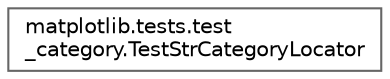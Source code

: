 digraph "Graphical Class Hierarchy"
{
 // LATEX_PDF_SIZE
  bgcolor="transparent";
  edge [fontname=Helvetica,fontsize=10,labelfontname=Helvetica,labelfontsize=10];
  node [fontname=Helvetica,fontsize=10,shape=box,height=0.2,width=0.4];
  rankdir="LR";
  Node0 [id="Node000000",label="matplotlib.tests.test\l_category.TestStrCategoryLocator",height=0.2,width=0.4,color="grey40", fillcolor="white", style="filled",URL="$d5/d75/classmatplotlib_1_1tests_1_1test__category_1_1TestStrCategoryLocator.html",tooltip=" "];
}
